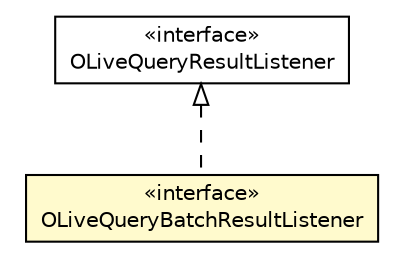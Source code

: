 #!/usr/local/bin/dot
#
# Class diagram 
# Generated by UMLGraph version R5_6-24-gf6e263 (http://www.umlgraph.org/)
#

digraph G {
	edge [fontname="Helvetica",fontsize=10,labelfontname="Helvetica",labelfontsize=10];
	node [fontname="Helvetica",fontsize=10,shape=plaintext];
	nodesep=0.25;
	ranksep=0.5;
	// com.orientechnologies.orient.core.db.OLiveQueryResultListener
	c4178537 [label=<<table title="com.orientechnologies.orient.core.db.OLiveQueryResultListener" border="0" cellborder="1" cellspacing="0" cellpadding="2" port="p" href="./OLiveQueryResultListener.html">
		<tr><td><table border="0" cellspacing="0" cellpadding="1">
<tr><td align="center" balign="center"> &#171;interface&#187; </td></tr>
<tr><td align="center" balign="center"> OLiveQueryResultListener </td></tr>
		</table></td></tr>
		</table>>, URL="./OLiveQueryResultListener.html", fontname="Helvetica", fontcolor="black", fontsize=10.0];
	// com.orientechnologies.orient.core.db.OLiveQueryBatchResultListener
	c4178548 [label=<<table title="com.orientechnologies.orient.core.db.OLiveQueryBatchResultListener" border="0" cellborder="1" cellspacing="0" cellpadding="2" port="p" bgcolor="lemonChiffon" href="./OLiveQueryBatchResultListener.html">
		<tr><td><table border="0" cellspacing="0" cellpadding="1">
<tr><td align="center" balign="center"> &#171;interface&#187; </td></tr>
<tr><td align="center" balign="center"> OLiveQueryBatchResultListener </td></tr>
		</table></td></tr>
		</table>>, URL="./OLiveQueryBatchResultListener.html", fontname="Helvetica", fontcolor="black", fontsize=10.0];
	//com.orientechnologies.orient.core.db.OLiveQueryBatchResultListener implements com.orientechnologies.orient.core.db.OLiveQueryResultListener
	c4178537:p -> c4178548:p [dir=back,arrowtail=empty,style=dashed];
}

